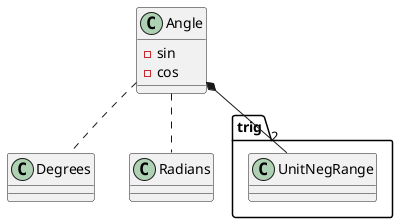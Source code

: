 @startuml

'Copyright (c) 2024 Via Technology Ltd. All Rights Reserved.

' title Angle Class Diagram

set namespaceSeparator ::
    class Angle {
        - sin
        - cos
    }

    Angle .. Degrees
    Angle .. Radians
    Angle *-- "2" trig::UnitNegRange
@enduml
